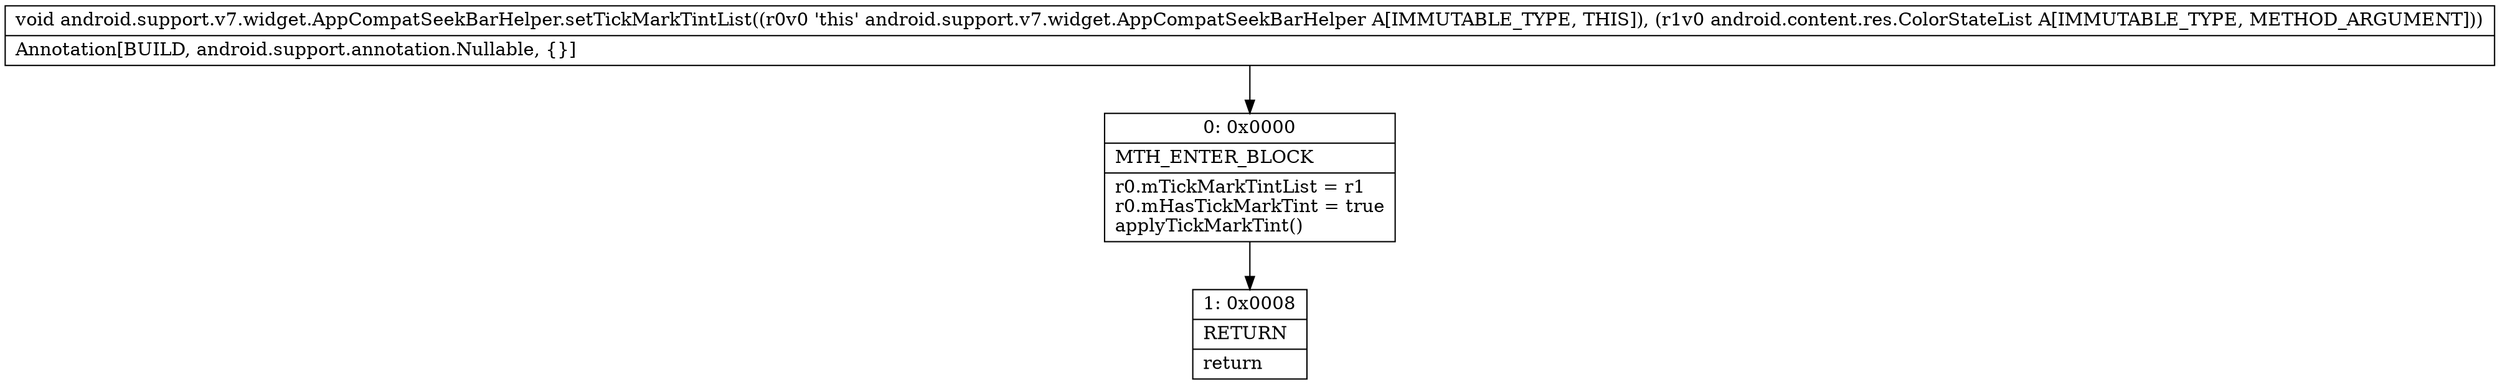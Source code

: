 digraph "CFG forandroid.support.v7.widget.AppCompatSeekBarHelper.setTickMarkTintList(Landroid\/content\/res\/ColorStateList;)V" {
Node_0 [shape=record,label="{0\:\ 0x0000|MTH_ENTER_BLOCK\l|r0.mTickMarkTintList = r1\lr0.mHasTickMarkTint = true\lapplyTickMarkTint()\l}"];
Node_1 [shape=record,label="{1\:\ 0x0008|RETURN\l|return\l}"];
MethodNode[shape=record,label="{void android.support.v7.widget.AppCompatSeekBarHelper.setTickMarkTintList((r0v0 'this' android.support.v7.widget.AppCompatSeekBarHelper A[IMMUTABLE_TYPE, THIS]), (r1v0 android.content.res.ColorStateList A[IMMUTABLE_TYPE, METHOD_ARGUMENT]))  | Annotation[BUILD, android.support.annotation.Nullable, \{\}]\l}"];
MethodNode -> Node_0;
Node_0 -> Node_1;
}

